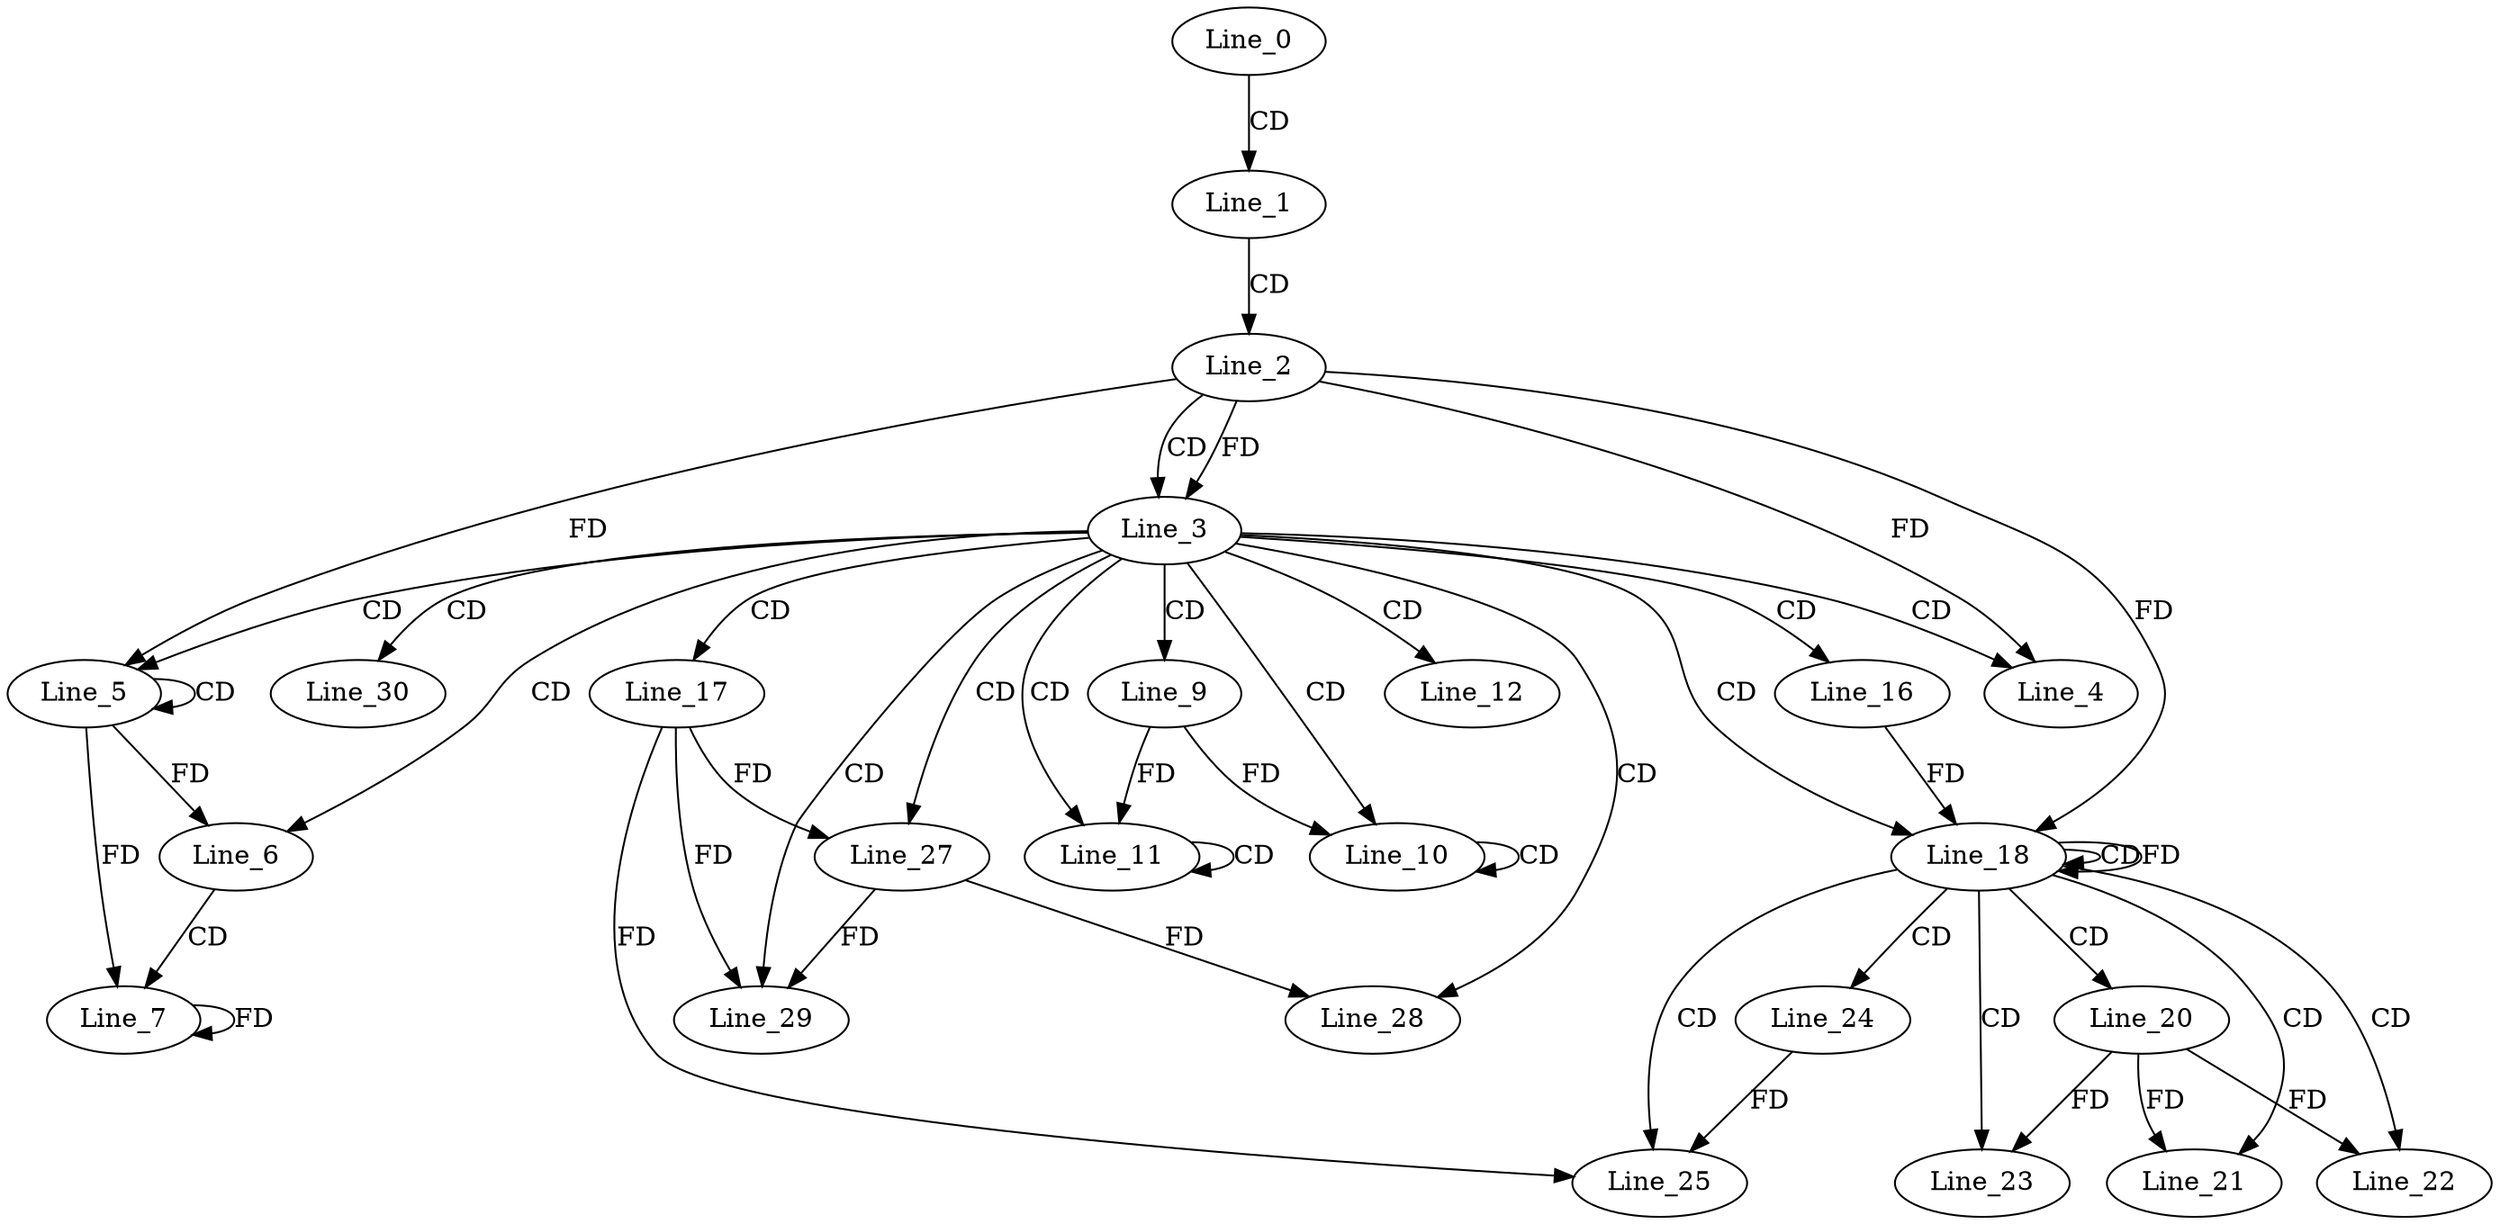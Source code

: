 digraph G {
  Line_0;
  Line_1;
  Line_2;
  Line_3;
  Line_3;
  Line_4;
  Line_5;
  Line_5;
  Line_6;
  Line_7;
  Line_9;
  Line_10;
  Line_10;
  Line_10;
  Line_11;
  Line_11;
  Line_11;
  Line_12;
  Line_16;
  Line_17;
  Line_18;
  Line_18;
  Line_18;
  Line_20;
  Line_21;
  Line_22;
  Line_22;
  Line_23;
  Line_23;
  Line_24;
  Line_25;
  Line_27;
  Line_27;
  Line_28;
  Line_29;
  Line_30;
  Line_0 -> Line_1 [ label="CD" ];
  Line_1 -> Line_2 [ label="CD" ];
  Line_2 -> Line_3 [ label="CD" ];
  Line_2 -> Line_3 [ label="FD" ];
  Line_3 -> Line_4 [ label="CD" ];
  Line_2 -> Line_4 [ label="FD" ];
  Line_3 -> Line_5 [ label="CD" ];
  Line_5 -> Line_5 [ label="CD" ];
  Line_2 -> Line_5 [ label="FD" ];
  Line_3 -> Line_6 [ label="CD" ];
  Line_5 -> Line_6 [ label="FD" ];
  Line_6 -> Line_7 [ label="CD" ];
  Line_5 -> Line_7 [ label="FD" ];
  Line_7 -> Line_7 [ label="FD" ];
  Line_3 -> Line_9 [ label="CD" ];
  Line_3 -> Line_10 [ label="CD" ];
  Line_10 -> Line_10 [ label="CD" ];
  Line_9 -> Line_10 [ label="FD" ];
  Line_3 -> Line_11 [ label="CD" ];
  Line_11 -> Line_11 [ label="CD" ];
  Line_9 -> Line_11 [ label="FD" ];
  Line_3 -> Line_12 [ label="CD" ];
  Line_3 -> Line_16 [ label="CD" ];
  Line_3 -> Line_17 [ label="CD" ];
  Line_3 -> Line_18 [ label="CD" ];
  Line_18 -> Line_18 [ label="CD" ];
  Line_18 -> Line_18 [ label="FD" ];
  Line_16 -> Line_18 [ label="FD" ];
  Line_2 -> Line_18 [ label="FD" ];
  Line_18 -> Line_20 [ label="CD" ];
  Line_18 -> Line_21 [ label="CD" ];
  Line_20 -> Line_21 [ label="FD" ];
  Line_18 -> Line_22 [ label="CD" ];
  Line_20 -> Line_22 [ label="FD" ];
  Line_18 -> Line_23 [ label="CD" ];
  Line_20 -> Line_23 [ label="FD" ];
  Line_18 -> Line_24 [ label="CD" ];
  Line_18 -> Line_25 [ label="CD" ];
  Line_17 -> Line_25 [ label="FD" ];
  Line_24 -> Line_25 [ label="FD" ];
  Line_3 -> Line_27 [ label="CD" ];
  Line_17 -> Line_27 [ label="FD" ];
  Line_3 -> Line_28 [ label="CD" ];
  Line_27 -> Line_28 [ label="FD" ];
  Line_3 -> Line_29 [ label="CD" ];
  Line_27 -> Line_29 [ label="FD" ];
  Line_17 -> Line_29 [ label="FD" ];
  Line_3 -> Line_30 [ label="CD" ];
}
